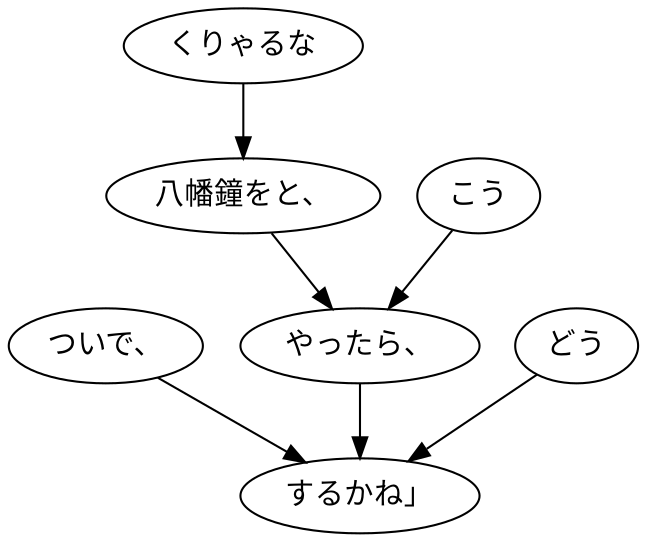 digraph graph7644 {
	node0 [label="ついで、"];
	node1 [label="くりゃるな"];
	node2 [label="八幡鐘をと、"];
	node3 [label="こう"];
	node4 [label="やったら、"];
	node5 [label="どう"];
	node6 [label="するかね」"];
	node0 -> node6;
	node1 -> node2;
	node2 -> node4;
	node3 -> node4;
	node4 -> node6;
	node5 -> node6;
}
